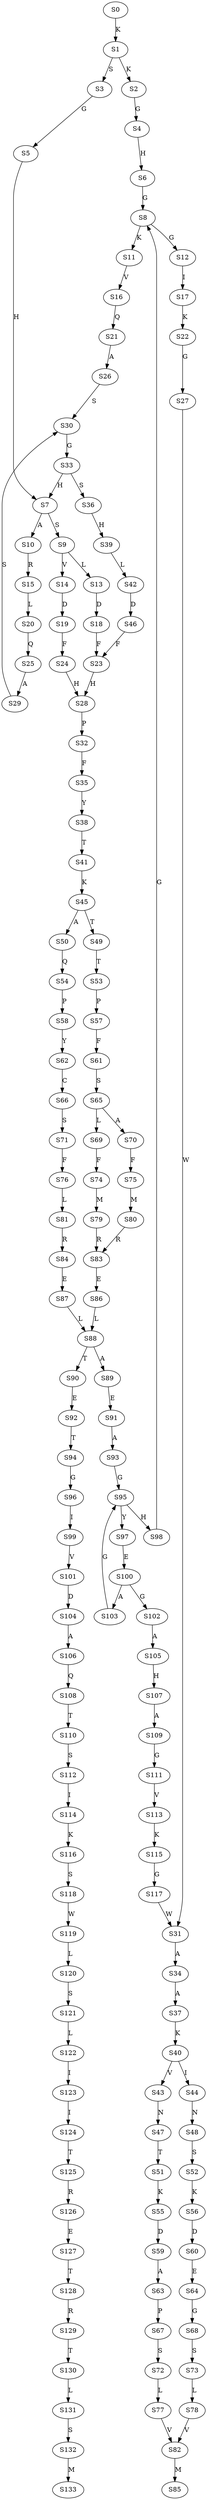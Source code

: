 strict digraph  {
	S0 -> S1 [ label = K ];
	S1 -> S2 [ label = K ];
	S1 -> S3 [ label = S ];
	S2 -> S4 [ label = G ];
	S3 -> S5 [ label = G ];
	S4 -> S6 [ label = H ];
	S5 -> S7 [ label = H ];
	S6 -> S8 [ label = G ];
	S7 -> S9 [ label = S ];
	S7 -> S10 [ label = A ];
	S8 -> S11 [ label = K ];
	S8 -> S12 [ label = G ];
	S9 -> S13 [ label = L ];
	S9 -> S14 [ label = V ];
	S10 -> S15 [ label = R ];
	S11 -> S16 [ label = V ];
	S12 -> S17 [ label = I ];
	S13 -> S18 [ label = D ];
	S14 -> S19 [ label = D ];
	S15 -> S20 [ label = L ];
	S16 -> S21 [ label = Q ];
	S17 -> S22 [ label = K ];
	S18 -> S23 [ label = F ];
	S19 -> S24 [ label = F ];
	S20 -> S25 [ label = Q ];
	S21 -> S26 [ label = A ];
	S22 -> S27 [ label = G ];
	S23 -> S28 [ label = H ];
	S24 -> S28 [ label = H ];
	S25 -> S29 [ label = A ];
	S26 -> S30 [ label = S ];
	S27 -> S31 [ label = W ];
	S28 -> S32 [ label = P ];
	S29 -> S30 [ label = S ];
	S30 -> S33 [ label = G ];
	S31 -> S34 [ label = A ];
	S32 -> S35 [ label = F ];
	S33 -> S7 [ label = H ];
	S33 -> S36 [ label = S ];
	S34 -> S37 [ label = A ];
	S35 -> S38 [ label = Y ];
	S36 -> S39 [ label = H ];
	S37 -> S40 [ label = K ];
	S38 -> S41 [ label = T ];
	S39 -> S42 [ label = L ];
	S40 -> S43 [ label = V ];
	S40 -> S44 [ label = I ];
	S41 -> S45 [ label = K ];
	S42 -> S46 [ label = D ];
	S43 -> S47 [ label = N ];
	S44 -> S48 [ label = N ];
	S45 -> S49 [ label = T ];
	S45 -> S50 [ label = A ];
	S46 -> S23 [ label = F ];
	S47 -> S51 [ label = T ];
	S48 -> S52 [ label = S ];
	S49 -> S53 [ label = T ];
	S50 -> S54 [ label = Q ];
	S51 -> S55 [ label = K ];
	S52 -> S56 [ label = K ];
	S53 -> S57 [ label = P ];
	S54 -> S58 [ label = P ];
	S55 -> S59 [ label = D ];
	S56 -> S60 [ label = D ];
	S57 -> S61 [ label = F ];
	S58 -> S62 [ label = Y ];
	S59 -> S63 [ label = A ];
	S60 -> S64 [ label = E ];
	S61 -> S65 [ label = S ];
	S62 -> S66 [ label = C ];
	S63 -> S67 [ label = P ];
	S64 -> S68 [ label = G ];
	S65 -> S69 [ label = L ];
	S65 -> S70 [ label = A ];
	S66 -> S71 [ label = S ];
	S67 -> S72 [ label = S ];
	S68 -> S73 [ label = S ];
	S69 -> S74 [ label = F ];
	S70 -> S75 [ label = F ];
	S71 -> S76 [ label = F ];
	S72 -> S77 [ label = L ];
	S73 -> S78 [ label = L ];
	S74 -> S79 [ label = M ];
	S75 -> S80 [ label = M ];
	S76 -> S81 [ label = L ];
	S77 -> S82 [ label = V ];
	S78 -> S82 [ label = V ];
	S79 -> S83 [ label = R ];
	S80 -> S83 [ label = R ];
	S81 -> S84 [ label = R ];
	S82 -> S85 [ label = M ];
	S83 -> S86 [ label = E ];
	S84 -> S87 [ label = E ];
	S86 -> S88 [ label = L ];
	S87 -> S88 [ label = L ];
	S88 -> S89 [ label = A ];
	S88 -> S90 [ label = T ];
	S89 -> S91 [ label = E ];
	S90 -> S92 [ label = E ];
	S91 -> S93 [ label = A ];
	S92 -> S94 [ label = T ];
	S93 -> S95 [ label = G ];
	S94 -> S96 [ label = G ];
	S95 -> S97 [ label = Y ];
	S95 -> S98 [ label = H ];
	S96 -> S99 [ label = I ];
	S97 -> S100 [ label = E ];
	S98 -> S8 [ label = G ];
	S99 -> S101 [ label = V ];
	S100 -> S102 [ label = G ];
	S100 -> S103 [ label = A ];
	S101 -> S104 [ label = D ];
	S102 -> S105 [ label = A ];
	S103 -> S95 [ label = G ];
	S104 -> S106 [ label = A ];
	S105 -> S107 [ label = H ];
	S106 -> S108 [ label = Q ];
	S107 -> S109 [ label = A ];
	S108 -> S110 [ label = T ];
	S109 -> S111 [ label = G ];
	S110 -> S112 [ label = S ];
	S111 -> S113 [ label = V ];
	S112 -> S114 [ label = I ];
	S113 -> S115 [ label = K ];
	S114 -> S116 [ label = K ];
	S115 -> S117 [ label = G ];
	S116 -> S118 [ label = S ];
	S117 -> S31 [ label = W ];
	S118 -> S119 [ label = W ];
	S119 -> S120 [ label = L ];
	S120 -> S121 [ label = S ];
	S121 -> S122 [ label = L ];
	S122 -> S123 [ label = I ];
	S123 -> S124 [ label = I ];
	S124 -> S125 [ label = T ];
	S125 -> S126 [ label = R ];
	S126 -> S127 [ label = E ];
	S127 -> S128 [ label = T ];
	S128 -> S129 [ label = R ];
	S129 -> S130 [ label = T ];
	S130 -> S131 [ label = L ];
	S131 -> S132 [ label = S ];
	S132 -> S133 [ label = M ];
}
